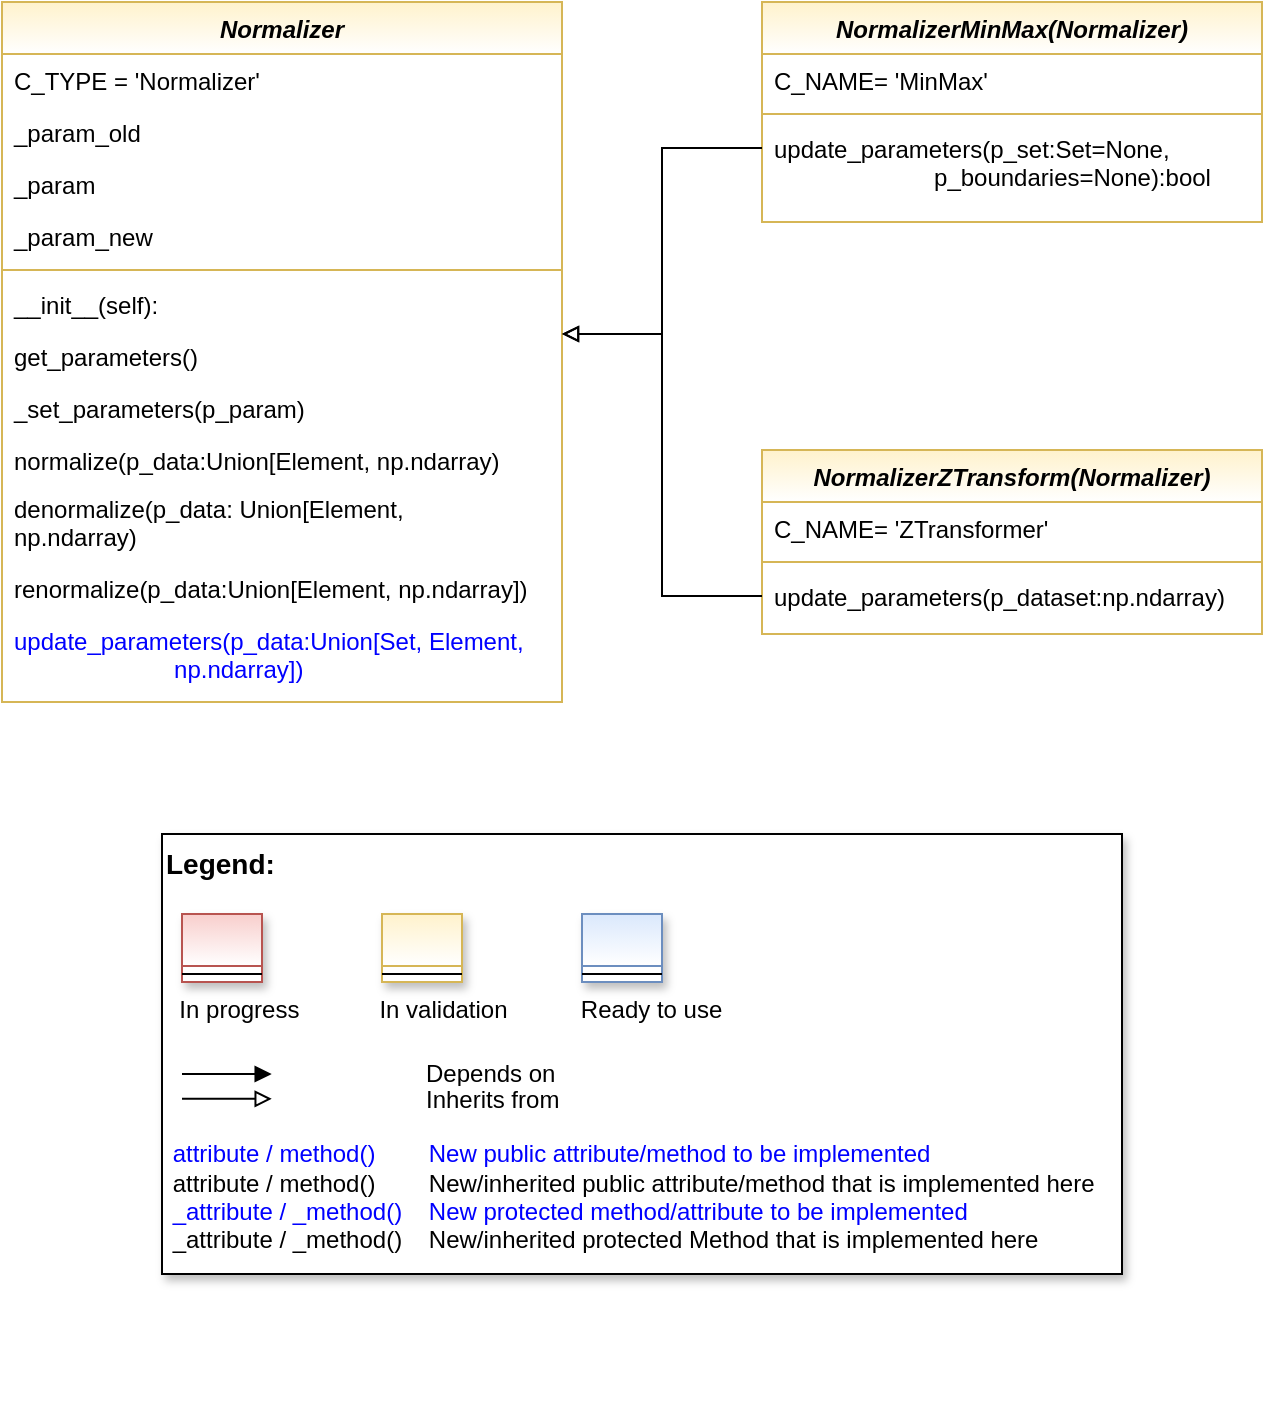 <mxfile version="20.2.3" type="device"><diagram id="C5RBs43oDa-KdzZeNtuy" name="Page-1"><mxGraphModel dx="1038" dy="649" grid="1" gridSize="10" guides="1" tooltips="1" connect="1" arrows="1" fold="1" page="1" pageScale="1" pageWidth="827" pageHeight="1169" math="0" shadow="0"><root><mxCell id="WIyWlLk6GJQsqaUBKTNV-0"/><mxCell id="WIyWlLk6GJQsqaUBKTNV-1" parent="WIyWlLk6GJQsqaUBKTNV-0"/><mxCell id="zkfFHV4jXpPFQw0GAbJ--0" value="Normalizer" style="swimlane;fontStyle=3;align=center;verticalAlign=top;childLayout=stackLayout;horizontal=1;startSize=26;horizontalStack=0;resizeParent=1;resizeLast=0;collapsible=1;marginBottom=0;rounded=0;shadow=0;strokeWidth=1;fillColor=#fff2cc;strokeColor=#d6b656;gradientColor=#FFFFFF;" parent="WIyWlLk6GJQsqaUBKTNV-1" vertex="1"><mxGeometry x="80" y="84" width="280" height="350" as="geometry"><mxRectangle x="230" y="140" width="160" height="26" as="alternateBounds"/></mxGeometry></mxCell><mxCell id="zkfFHV4jXpPFQw0GAbJ--2" value="C_TYPE = 'Normalizer'" style="text;align=left;verticalAlign=top;spacingLeft=4;spacingRight=4;overflow=hidden;rotatable=0;points=[[0,0.5],[1,0.5]];portConstraint=eastwest;rounded=0;shadow=0;html=0;" parent="zkfFHV4jXpPFQw0GAbJ--0" vertex="1"><mxGeometry y="26" width="280" height="26" as="geometry"/></mxCell><mxCell id="zkfFHV4jXpPFQw0GAbJ--3" value="_param_old" style="text;align=left;verticalAlign=top;spacingLeft=4;spacingRight=4;overflow=hidden;rotatable=0;points=[[0,0.5],[1,0.5]];portConstraint=eastwest;rounded=0;shadow=0;html=0;" parent="zkfFHV4jXpPFQw0GAbJ--0" vertex="1"><mxGeometry y="52" width="280" height="26" as="geometry"/></mxCell><mxCell id="eLnOqRD9iw0-AsLMPfdM-3" value="_param" style="text;align=left;verticalAlign=top;spacingLeft=4;spacingRight=4;overflow=hidden;rotatable=0;points=[[0,0.5],[1,0.5]];portConstraint=eastwest;rounded=0;shadow=0;html=0;" parent="zkfFHV4jXpPFQw0GAbJ--0" vertex="1"><mxGeometry y="78" width="280" height="26" as="geometry"/></mxCell><mxCell id="NOGOSVl_g-RIHEhjTQcU-0" value="_param_new" style="text;align=left;verticalAlign=top;spacingLeft=4;spacingRight=4;overflow=hidden;rotatable=0;points=[[0,0.5],[1,0.5]];portConstraint=eastwest;rounded=0;shadow=0;html=0;" vertex="1" parent="zkfFHV4jXpPFQw0GAbJ--0"><mxGeometry y="104" width="280" height="26" as="geometry"/></mxCell><mxCell id="zkfFHV4jXpPFQw0GAbJ--4" value="" style="line;html=1;strokeWidth=1;align=left;verticalAlign=middle;spacingTop=-1;spacingLeft=3;spacingRight=3;rotatable=0;labelPosition=right;points=[];portConstraint=eastwest;fillColor=#fff2cc;strokeColor=#d6b656;gradientColor=#FFFFFF;" parent="zkfFHV4jXpPFQw0GAbJ--0" vertex="1"><mxGeometry y="130" width="280" height="8" as="geometry"/></mxCell><mxCell id="8zqGU7UVI0wgR4KLh-GC-10" value="__init__(self):" style="text;align=left;verticalAlign=top;spacingLeft=4;spacingRight=4;overflow=hidden;rotatable=0;points=[[0,0.5],[1,0.5]];portConstraint=eastwest;" parent="zkfFHV4jXpPFQw0GAbJ--0" vertex="1"><mxGeometry y="138" width="280" height="26" as="geometry"/></mxCell><mxCell id="8zqGU7UVI0wgR4KLh-GC-9" value="get_parameters()" style="text;align=left;verticalAlign=top;spacingLeft=4;spacingRight=4;overflow=hidden;rotatable=0;points=[[0,0.5],[1,0.5]];portConstraint=eastwest;" parent="zkfFHV4jXpPFQw0GAbJ--0" vertex="1"><mxGeometry y="164" width="280" height="26" as="geometry"/></mxCell><mxCell id="eLnOqRD9iw0-AsLMPfdM-6" value="_set_parameters(p_param)" style="text;align=left;verticalAlign=top;spacingLeft=4;spacingRight=4;overflow=hidden;rotatable=0;points=[[0,0.5],[1,0.5]];portConstraint=eastwest;fontColor=#000000;" parent="zkfFHV4jXpPFQw0GAbJ--0" vertex="1"><mxGeometry y="190" width="280" height="26" as="geometry"/></mxCell><mxCell id="zkfFHV4jXpPFQw0GAbJ--5" value="normalize(p_data:Union[Element, np.ndarray)" style="text;align=left;verticalAlign=top;spacingLeft=4;spacingRight=4;overflow=hidden;rotatable=0;points=[[0,0.5],[1,0.5]];portConstraint=eastwest;whiteSpace=wrap;" parent="zkfFHV4jXpPFQw0GAbJ--0" vertex="1"><mxGeometry y="216" width="280" height="24" as="geometry"/></mxCell><mxCell id="8zqGU7UVI0wgR4KLh-GC-7" value="denormalize(p_data: Union[Element,                      np.ndarray)" style="text;align=left;verticalAlign=top;spacingLeft=4;spacingRight=4;overflow=hidden;rotatable=0;points=[[0,0.5],[1,0.5]];portConstraint=eastwest;whiteSpace=wrap;" parent="zkfFHV4jXpPFQw0GAbJ--0" vertex="1"><mxGeometry y="240" width="280" height="40" as="geometry"/></mxCell><mxCell id="eLnOqRD9iw0-AsLMPfdM-4" value="renormalize(p_data:Union[Element, np.ndarray])" style="text;align=left;verticalAlign=top;spacingLeft=4;spacingRight=4;overflow=hidden;rotatable=0;points=[[0,0.5],[1,0.5]];portConstraint=eastwest;fontColor=#000000;" parent="zkfFHV4jXpPFQw0GAbJ--0" vertex="1"><mxGeometry y="280" width="280" height="26" as="geometry"/></mxCell><mxCell id="eLnOqRD9iw0-AsLMPfdM-5" value="update_parameters(p_data:Union[Set, Element,                         np.ndarray])" style="text;align=left;verticalAlign=top;spacingLeft=4;spacingRight=4;overflow=hidden;rotatable=0;points=[[0,0.5],[1,0.5]];portConstraint=eastwest;fontColor=#0000FF;whiteSpace=wrap;" parent="zkfFHV4jXpPFQw0GAbJ--0" vertex="1"><mxGeometry y="306" width="280" height="44" as="geometry"/></mxCell><mxCell id="8zqGU7UVI0wgR4KLh-GC-14" value="NormalizerMinMax(Normalizer)" style="swimlane;fontStyle=3;align=center;verticalAlign=top;childLayout=stackLayout;horizontal=1;startSize=26;horizontalStack=0;resizeParent=1;resizeLast=0;collapsible=1;marginBottom=0;rounded=0;shadow=0;strokeWidth=1;fillColor=#fff2cc;strokeColor=#d6b656;gradientColor=#FFFFFF;" parent="WIyWlLk6GJQsqaUBKTNV-1" vertex="1"><mxGeometry x="460" y="84" width="250" height="110" as="geometry"><mxRectangle x="230" y="140" width="160" height="26" as="alternateBounds"/></mxGeometry></mxCell><mxCell id="8zqGU7UVI0wgR4KLh-GC-16" value="C_NAME= 'MinMax'" style="text;align=left;verticalAlign=top;spacingLeft=4;spacingRight=4;overflow=hidden;rotatable=0;points=[[0,0.5],[1,0.5]];portConstraint=eastwest;rounded=0;shadow=0;html=0;" parent="8zqGU7UVI0wgR4KLh-GC-14" vertex="1"><mxGeometry y="26" width="250" height="26" as="geometry"/></mxCell><mxCell id="8zqGU7UVI0wgR4KLh-GC-18" value="" style="line;html=1;strokeWidth=1;align=left;verticalAlign=middle;spacingTop=-1;spacingLeft=3;spacingRight=3;rotatable=0;labelPosition=right;points=[];portConstraint=eastwest;fillColor=#fff2cc;strokeColor=#d6b656;gradientColor=#FFFFFF;" parent="8zqGU7UVI0wgR4KLh-GC-14" vertex="1"><mxGeometry y="52" width="250" height="8" as="geometry"/></mxCell><mxCell id="eLnOqRD9iw0-AsLMPfdM-7" value="update_parameters(p_set:Set=None,                         p_boundaries=None):bool" style="text;align=left;verticalAlign=top;spacingLeft=4;spacingRight=4;overflow=hidden;rotatable=0;points=[[0,0.5],[1,0.5]];portConstraint=eastwest;fontColor=#000000;whiteSpace=wrap;" parent="8zqGU7UVI0wgR4KLh-GC-14" vertex="1"><mxGeometry y="60" width="250" height="50" as="geometry"/></mxCell><mxCell id="eLnOqRD9iw0-AsLMPfdM-9" value="" style="edgeStyle=orthogonalEdgeStyle;rounded=0;orthogonalLoop=1;jettySize=auto;html=1;fontColor=#000000;endArrow=block;endFill=0;" parent="WIyWlLk6GJQsqaUBKTNV-1" edge="1"><mxGeometry relative="1" as="geometry"><mxPoint x="460" y="157" as="sourcePoint"/><Array as="points"><mxPoint x="410" y="157"/><mxPoint x="410" y="250"/></Array><mxPoint x="360" y="250" as="targetPoint"/></mxGeometry></mxCell><mxCell id="eLnOqRD9iw0-AsLMPfdM-11" value="NormalizerZTransform(Normalizer)" style="swimlane;fontStyle=3;align=center;verticalAlign=top;childLayout=stackLayout;horizontal=1;startSize=26;horizontalStack=0;resizeParent=1;resizeLast=0;collapsible=1;marginBottom=0;rounded=0;shadow=0;strokeWidth=1;fillColor=#fff2cc;strokeColor=#d6b656;gradientColor=#FFFFFF;" parent="WIyWlLk6GJQsqaUBKTNV-1" vertex="1"><mxGeometry x="460" y="308" width="250" height="92" as="geometry"><mxRectangle x="230" y="140" width="160" height="26" as="alternateBounds"/></mxGeometry></mxCell><mxCell id="eLnOqRD9iw0-AsLMPfdM-12" value="C_NAME= 'ZTransformer'" style="text;align=left;verticalAlign=top;spacingLeft=4;spacingRight=4;overflow=hidden;rotatable=0;points=[[0,0.5],[1,0.5]];portConstraint=eastwest;rounded=0;shadow=0;html=0;" parent="eLnOqRD9iw0-AsLMPfdM-11" vertex="1"><mxGeometry y="26" width="250" height="26" as="geometry"/></mxCell><mxCell id="eLnOqRD9iw0-AsLMPfdM-14" value="" style="line;html=1;strokeWidth=1;align=left;verticalAlign=middle;spacingTop=-1;spacingLeft=3;spacingRight=3;rotatable=0;labelPosition=right;points=[];portConstraint=eastwest;fillColor=#fff2cc;strokeColor=#d6b656;gradientColor=#FFFFFF;" parent="eLnOqRD9iw0-AsLMPfdM-11" vertex="1"><mxGeometry y="52" width="250" height="8" as="geometry"/></mxCell><mxCell id="eLnOqRD9iw0-AsLMPfdM-18" value="update_parameters(p_dataset:np.ndarray)" style="text;align=left;verticalAlign=top;spacingLeft=4;spacingRight=4;overflow=hidden;rotatable=0;points=[[0,0.5],[1,0.5]];portConstraint=eastwest;fontColor=#000000;" parent="eLnOqRD9iw0-AsLMPfdM-11" vertex="1"><mxGeometry y="60" width="250" height="26" as="geometry"/></mxCell><mxCell id="eLnOqRD9iw0-AsLMPfdM-20" value="" style="edgeStyle=orthogonalEdgeStyle;rounded=0;orthogonalLoop=1;jettySize=auto;html=1;fontColor=#000000;endArrow=block;endFill=0;exitX=0;exitY=0.5;exitDx=0;exitDy=0;" parent="WIyWlLk6GJQsqaUBKTNV-1" source="eLnOqRD9iw0-AsLMPfdM-18" edge="1"><mxGeometry relative="1" as="geometry"><mxPoint x="460" y="442" as="sourcePoint"/><Array as="points"><mxPoint x="410" y="381"/><mxPoint x="410" y="250"/></Array><mxPoint x="360" y="250" as="targetPoint"/></mxGeometry></mxCell><mxCell id="3frp60s40n5bYwkhFthx-0" value="" style="group" parent="WIyWlLk6GJQsqaUBKTNV-1" vertex="1" connectable="0"><mxGeometry x="160" y="500" width="480" height="220" as="geometry"/></mxCell><mxCell id="3frp60s40n5bYwkhFthx-1" value="&lt;font color=&quot;#000000&quot; size=&quot;1&quot;&gt;&lt;b style=&quot;font-size: 14px&quot;&gt;Legend:&lt;br&gt;&lt;/b&gt;&lt;/font&gt;&lt;br&gt;&lt;br&gt;&lt;br&gt;&lt;font color=&quot;#0000ff&quot; style=&quot;font-size: 6px&quot;&gt;&lt;br&gt;&lt;/font&gt;&lt;span style=&quot;color: rgb(0 , 0 , 0)&quot;&gt;&lt;font style=&quot;font-size: 4px&quot;&gt;&amp;nbsp; &amp;nbsp;&lt;/font&gt;&amp;nbsp;In progress&amp;nbsp; &amp;nbsp; &amp;nbsp; &amp;nbsp; &amp;nbsp; &amp;nbsp; In validation&amp;nbsp; &amp;nbsp; &amp;nbsp; &amp;nbsp; &amp;nbsp; &amp;nbsp;Ready to use&lt;/span&gt;&lt;font color=&quot;#000000&quot;&gt;&amp;nbsp;&lt;br&gt;&lt;/font&gt;&lt;font color=&quot;#0000ff&quot;&gt;&lt;br&gt;&lt;br&gt;&lt;br&gt;&lt;br&gt;&amp;nbsp;attribute / method()&amp;nbsp; &amp;nbsp; &amp;nbsp; &amp;nbsp; New public attribute/method to be implemented&lt;/font&gt;&lt;br&gt;&lt;font color=&quot;#000000&quot;&gt;&amp;nbsp;&lt;/font&gt;&lt;font color=&quot;#000000&quot;&gt;attribute / method()&lt;span&gt;&#9;&lt;/span&gt;&amp;nbsp; &amp;nbsp; &amp;nbsp; &amp;nbsp;New/inherited public attribute/method that is implemented here&lt;br&gt;&lt;/font&gt;&lt;font color=&quot;#0000ff&quot;&gt;&amp;nbsp;_attribute /&amp;nbsp;&lt;/font&gt;&lt;font color=&quot;#0000ff&quot;&gt;_method()&amp;nbsp; &amp;nbsp; New protected method/attribute to be implemented&lt;/font&gt;&lt;br&gt;&lt;font color=&quot;#000000&quot;&gt;&amp;nbsp;_attribute / _method()&amp;nbsp; &amp;nbsp; New/inherited protected Method that is implemented here&lt;br&gt;&lt;/font&gt;&lt;font color=&quot;#000000&quot;&gt;&lt;br&gt;&lt;br&gt;&lt;br&gt;&lt;br&gt;&lt;br&gt;&lt;/font&gt;" style="text;html=1;align=left;verticalAlign=top;whiteSpace=wrap;rounded=0;fontColor=#006600;strokeColor=#000000;shadow=1;fillColor=#ffffff;" parent="3frp60s40n5bYwkhFthx-0" vertex="1"><mxGeometry width="480" height="220" as="geometry"/></mxCell><mxCell id="3frp60s40n5bYwkhFthx-2" value="Depends on" style="endArrow=block;html=1;labelPosition=right;verticalLabelPosition=middle;align=left;verticalAlign=middle;endFill=1;fontSize=12;" parent="3frp60s40n5bYwkhFthx-0" edge="1"><mxGeometry x="-1590" y="-2180" width="50" height="50" as="geometry"><mxPoint x="10.0" y="120.003" as="sourcePoint"/><mxPoint x="54.848" y="120.003" as="targetPoint"/><mxPoint x="98" as="offset"/><Array as="points"><mxPoint x="30" y="120"/></Array></mxGeometry></mxCell><mxCell id="3frp60s40n5bYwkhFthx-3" value="Inherits from" style="endArrow=block;html=1;labelPosition=right;verticalLabelPosition=middle;align=left;verticalAlign=middle;endFill=0;fontSize=12;" parent="3frp60s40n5bYwkhFthx-0" edge="1"><mxGeometry x="-1590" y="-2180" width="50" height="50" as="geometry"><mxPoint x="10.0" y="132.385" as="sourcePoint"/><mxPoint x="54.848" y="132.385" as="targetPoint"/><mxPoint x="98" y="1" as="offset"/></mxGeometry></mxCell><mxCell id="3frp60s40n5bYwkhFthx-4" value="" style="swimlane;fontStyle=3;align=center;verticalAlign=top;childLayout=stackLayout;horizontal=1;startSize=26;horizontalStack=0;resizeParent=1;resizeLast=0;collapsible=1;marginBottom=0;rounded=0;shadow=1;strokeWidth=1;fillColor=#f8cecc;strokeColor=#b85450;gradientColor=#ffffff;swimlaneFillColor=#ffffff;" parent="3frp60s40n5bYwkhFthx-0" vertex="1"><mxGeometry x="10" y="40" width="40" height="34" as="geometry"><mxRectangle x="230" y="140" width="160" height="26" as="alternateBounds"/></mxGeometry></mxCell><mxCell id="3frp60s40n5bYwkhFthx-5" value="" style="line;html=1;strokeWidth=1;align=left;verticalAlign=middle;spacingTop=-1;spacingLeft=3;spacingRight=3;rotatable=0;labelPosition=right;points=[];portConstraint=eastwest;" parent="3frp60s40n5bYwkhFthx-4" vertex="1"><mxGeometry y="26" width="40" height="8" as="geometry"/></mxCell><mxCell id="3frp60s40n5bYwkhFthx-6" value="" style="swimlane;fontStyle=3;align=center;verticalAlign=top;childLayout=stackLayout;horizontal=1;startSize=26;horizontalStack=0;resizeParent=1;resizeLast=0;collapsible=1;marginBottom=0;rounded=0;shadow=1;strokeWidth=1;fillColor=#fff2cc;strokeColor=#d6b656;gradientColor=#ffffff;swimlaneFillColor=#ffffff;" parent="3frp60s40n5bYwkhFthx-0" vertex="1"><mxGeometry x="110" y="40" width="40" height="34" as="geometry"><mxRectangle x="230" y="140" width="160" height="26" as="alternateBounds"/></mxGeometry></mxCell><mxCell id="3frp60s40n5bYwkhFthx-7" value="" style="line;html=1;strokeWidth=1;align=left;verticalAlign=middle;spacingTop=-1;spacingLeft=3;spacingRight=3;rotatable=0;labelPosition=right;points=[];portConstraint=eastwest;" parent="3frp60s40n5bYwkhFthx-6" vertex="1"><mxGeometry y="26" width="40" height="8" as="geometry"/></mxCell><mxCell id="3frp60s40n5bYwkhFthx-8" value="" style="swimlane;fontStyle=3;align=center;verticalAlign=top;childLayout=stackLayout;horizontal=1;startSize=26;horizontalStack=0;resizeParent=1;resizeLast=0;collapsible=1;marginBottom=0;rounded=0;shadow=1;strokeWidth=1;fillColor=#dae8fc;strokeColor=#6c8ebf;gradientColor=#ffffff;swimlaneFillColor=#ffffff;" parent="3frp60s40n5bYwkhFthx-0" vertex="1"><mxGeometry x="210" y="40" width="40" height="34" as="geometry"><mxRectangle x="230" y="140" width="160" height="26" as="alternateBounds"/></mxGeometry></mxCell><mxCell id="3frp60s40n5bYwkhFthx-9" value="" style="line;html=1;strokeWidth=1;align=left;verticalAlign=middle;spacingTop=-1;spacingLeft=3;spacingRight=3;rotatable=0;labelPosition=right;points=[];portConstraint=eastwest;" parent="3frp60s40n5bYwkhFthx-8" vertex="1"><mxGeometry y="26" width="40" height="8" as="geometry"/></mxCell></root></mxGraphModel></diagram></mxfile>